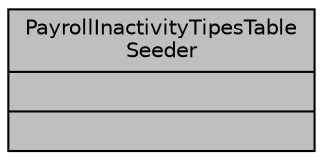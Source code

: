 digraph "PayrollInactivityTipesTableSeeder"
{
 // LATEX_PDF_SIZE
  bgcolor="transparent";
  edge [fontname="Helvetica",fontsize="10",labelfontname="Helvetica",labelfontsize="10"];
  node [fontname="Helvetica",fontsize="10",shape=record];
  Node1 [label="{PayrollInactivityTipesTable\lSeeder\n||}",height=0.2,width=0.4,color="black", fillcolor="grey75", style="filled", fontcolor="black",tooltip="Inicializar los tipos de inactividad."];
}
